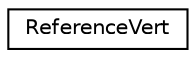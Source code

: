 digraph G
{
  edge [fontname="Helvetica",fontsize="10",labelfontname="Helvetica",labelfontsize="10"];
  node [fontname="Helvetica",fontsize="10",shape=record];
  rankdir=LR;
  Node1 [label="ReferenceVert",height=0.2,width=0.4,color="black", fillcolor="white", style="filled",URL="$dc/dce/structReferenceVert.html"];
}
